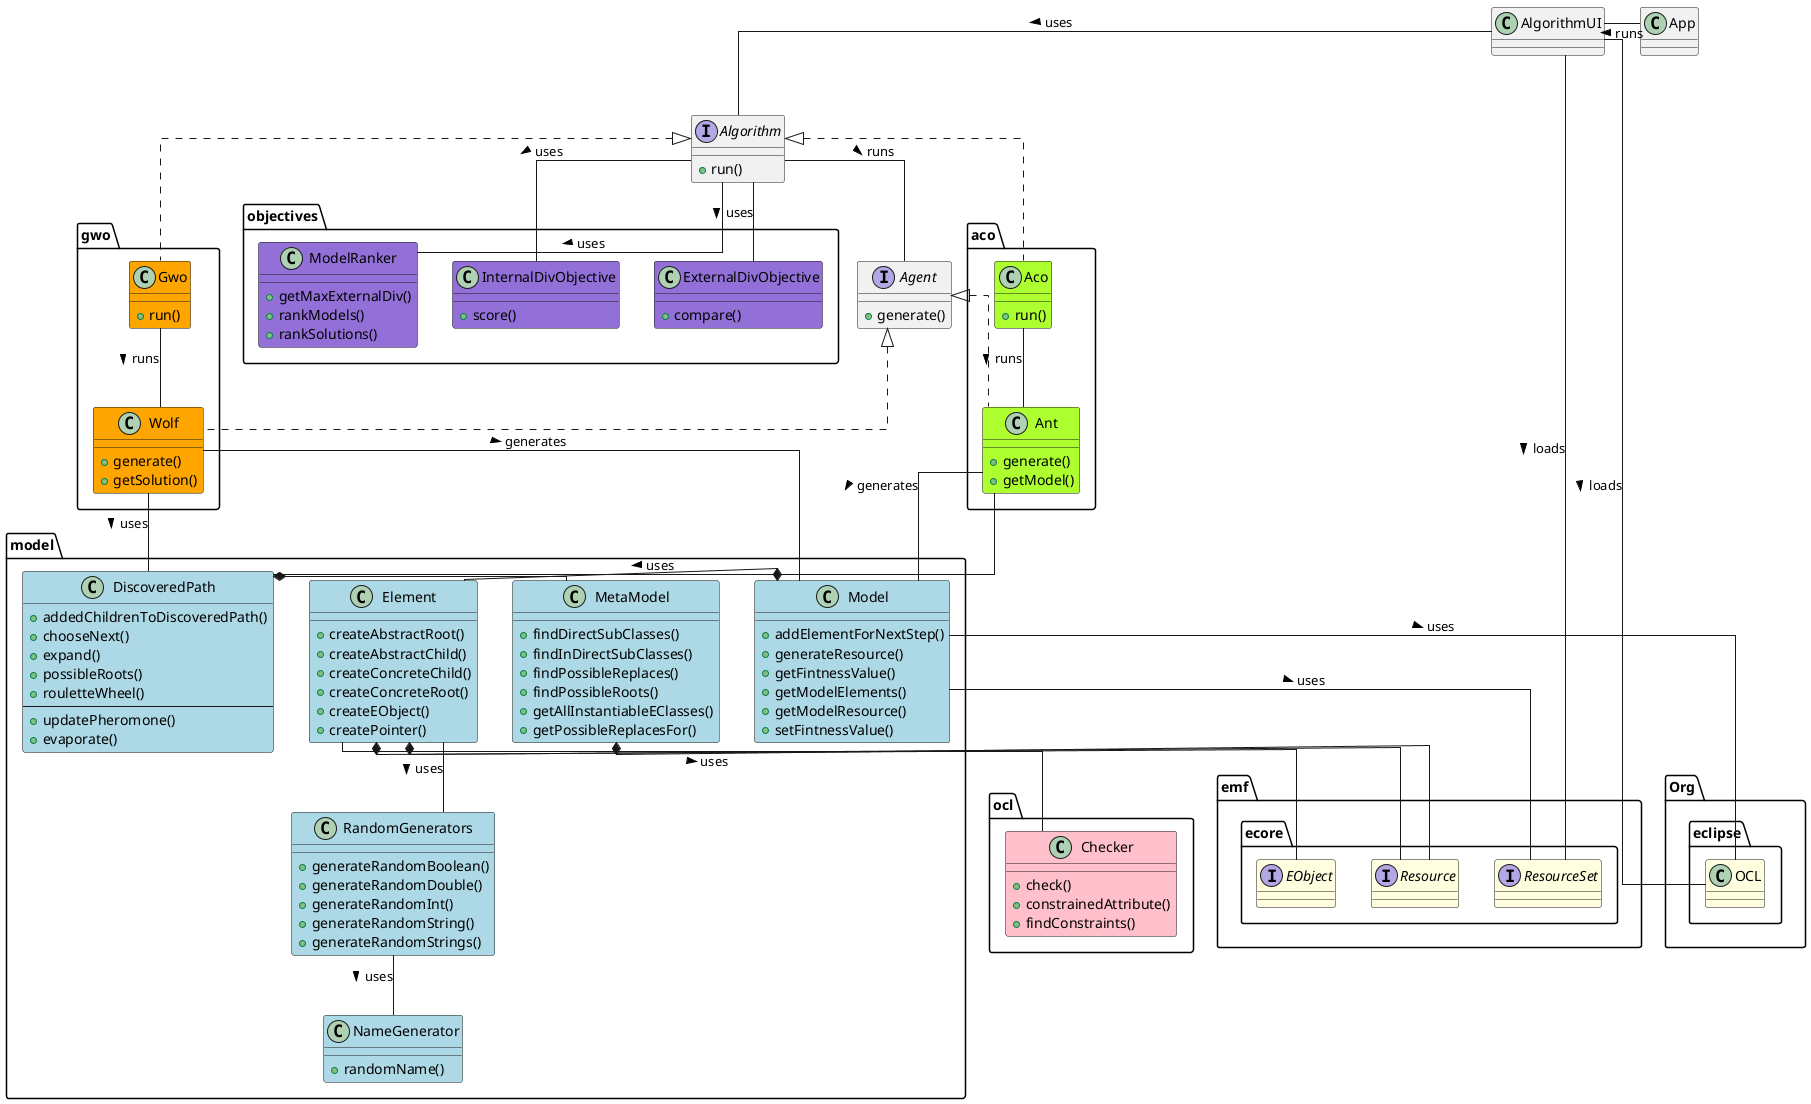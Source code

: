 @startuml
skinparam groupInheritance 3
skinparam linetype polyline
skinparam linetype ortho

class App{}

interface Algorithm{    
    + run()
}

class aco.Aco #GreenYellow{
    + run()
}

class gwo.Gwo #Orange{
    + run()
}

class AlgorithmUI{}

interface emf.ecore.Resource #LightYellow
interface emf.ecore.EObject #LightYellow
interface emf.ecore.ResourceSet #LightYellow

class Org.eclipse.OCL #LightYellow


interface Agent{
    + generate()
}

class model.Model #LightBlue{    
    + addElementForNextStep()
    + generateResource()
    + getFintnessValue()
    + getModelElements()
    + getModelResource()
    + setFintnessValue()
}

class model.NameGenerator #LightBlue{
    + randomName()
}

class model.RandomGenerators #LightBlue {
    + generateRandomBoolean()
    + generateRandomDouble()
    + generateRandomInt()
    + generateRandomString()
    + generateRandomStrings()
}

class model.MetaModel #LightBlue
{
    + findDirectSubClasses()
    + findInDirectSubClasses()
    + findPossibleReplaces()
    + findPossibleRoots()
    + getAllInstantiableEClasses()
    + getPossibleReplacesFor()
}

class model.DiscoveredPath #LightBlue{
    + addedChildrenToDiscoveredPath()
    + chooseNext()
    + expand()   
    + possibleRoots()
    + rouletteWheel()
   ----
    + updatePheromone()
    + evaporate() 
}

class model.Element #LightBlue{
    + createAbstractRoot()
    + createAbstractChild()
    + createConcreteChild()
    + createConcreteRoot()
    + createEObject()
    + createPointer()
}

class aco.Ant #GreenYellow
{
    + generate()
    + getModel()
}

class gwo.Wolf #Orange{
    + generate()
    + getSolution()
}

class objectives.ExternalDivObjective #MediumPurple{
    + compare()
}

class objectives.InternalDivObjective #MediumPurple{
    + score()
}

class objectives.ModelRanker #MediumPurple{
    + getMaxExternalDiv()
    + rankModels()
    + rankSolutions()
}

class ocl.Checker{
    + check()
    + constrainedAttribute()
    + findConstraints()

}

class ocl.Checker #Pink

Algorithm <|.. aco.Aco   
Algorithm <|.. gwo.Gwo  


App -left- AlgorithmUI : > runs

AlgorithmUI -- emf.ecore.ResourceSet : > loads
AlgorithmUI -- Org.eclipse.OCL : > loads

AlgorithmUI -- Algorithm : > uses

Algorithm -right- Agent : > runs
Algorithm -- objectives.InternalDivObjective : > uses
Algorithm -- objectives.ExternalDivObjective : > uses
Algorithm -- objectives.ModelRanker : > uses

Agent <|.. aco.Ant
Agent <|.. gwo.Wolf

aco.Aco -- aco.Ant : > runs
gwo.Gwo -- gwo.Wolf : > runs

aco.Ant -- model.DiscoveredPath : > uses
gwo.Wolf -- model.DiscoveredPath : > uses

aco.Ant -- model.Model : > generates
gwo.Wolf -- model.Model : > generates

model.Model *- model.Element
model.Element *- emf.ecore.EObject
model.Element *-- emf.ecore.Resource
model.Element -- model.RandomGenerators : > uses
model.RandomGenerators -- model.NameGenerator : > uses

model.Model -- emf.ecore.ResourceSet : > uses
model.Model -- Org.eclipse.OCL : > uses

model.Element -- ocl.Checker : > uses
model.DiscoveredPath *- model.MetaModel
model.MetaModel *- emf.ecore.Resource

@enduml